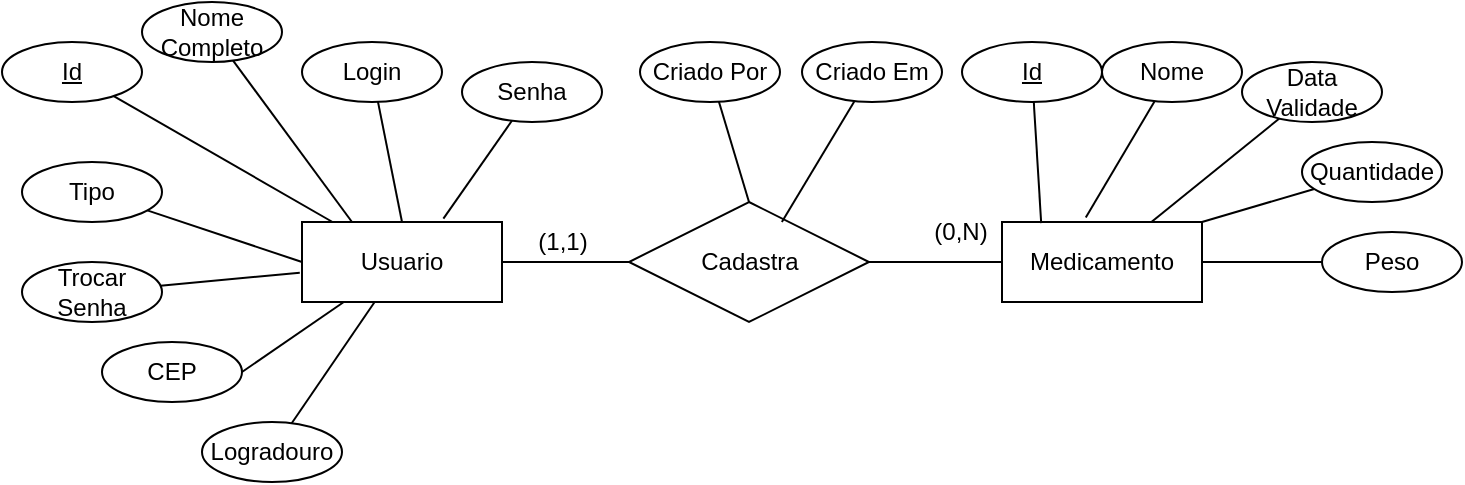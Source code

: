 <mxfile version="13.0.1" type="device"><diagram id="VOo3fB1TNIL0HG4NoyHm" name="Page-1"><mxGraphModel dx="1086" dy="806" grid="1" gridSize="10" guides="1" tooltips="1" connect="1" arrows="1" fold="1" page="1" pageScale="1" pageWidth="827" pageHeight="1169" math="0" shadow="0"><root><mxCell id="0"/><mxCell id="1" parent="0"/><mxCell id="-p7XeH31HwNW0q2MlrLr-4" value="" style="edgeStyle=orthogonalEdgeStyle;rounded=0;orthogonalLoop=1;jettySize=auto;html=1;endArrow=none;endFill=0;entryX=0;entryY=0.5;entryDx=0;entryDy=0;" parent="1" source="-p7XeH31HwNW0q2MlrLr-1" target="-p7XeH31HwNW0q2MlrLr-5" edge="1"><mxGeometry relative="1" as="geometry"><mxPoint x="390" y="360" as="targetPoint"/></mxGeometry></mxCell><mxCell id="Gkx0x-XtUEyS3AhBDB0j-1" style="rounded=0;orthogonalLoop=1;jettySize=auto;html=1;endArrow=none;endFill=0;entryX=1;entryY=0.5;entryDx=0;entryDy=0;" edge="1" parent="1" source="-p7XeH31HwNW0q2MlrLr-1" target="Gkx0x-XtUEyS3AhBDB0j-2"><mxGeometry relative="1" as="geometry"><mxPoint x="160" y="440" as="targetPoint"/></mxGeometry></mxCell><mxCell id="Gkx0x-XtUEyS3AhBDB0j-6" style="edgeStyle=none;rounded=0;orthogonalLoop=1;jettySize=auto;html=1;endArrow=none;endFill=0;" edge="1" parent="1" source="-p7XeH31HwNW0q2MlrLr-1" target="Gkx0x-XtUEyS3AhBDB0j-5"><mxGeometry relative="1" as="geometry"/></mxCell><mxCell id="-p7XeH31HwNW0q2MlrLr-1" value="Usuario" style="whiteSpace=wrap;html=1;align=center;" parent="1" vertex="1"><mxGeometry x="210" y="340" width="100" height="40" as="geometry"/></mxCell><mxCell id="-p7XeH31HwNW0q2MlrLr-6" value="" style="edgeStyle=orthogonalEdgeStyle;rounded=0;orthogonalLoop=1;jettySize=auto;html=1;endArrow=none;endFill=0;" parent="1" source="-p7XeH31HwNW0q2MlrLr-2" target="-p7XeH31HwNW0q2MlrLr-5" edge="1"><mxGeometry relative="1" as="geometry"/></mxCell><mxCell id="-p7XeH31HwNW0q2MlrLr-2" value="Medicamento" style="whiteSpace=wrap;html=1;align=center;" parent="1" vertex="1"><mxGeometry x="560" y="340" width="100" height="40" as="geometry"/></mxCell><mxCell id="-p7XeH31HwNW0q2MlrLr-5" value="Cadastra" style="shape=rhombus;perimeter=rhombusPerimeter;whiteSpace=wrap;html=1;align=center;" parent="1" vertex="1"><mxGeometry x="373.5" y="330" width="120" height="60" as="geometry"/></mxCell><mxCell id="-p7XeH31HwNW0q2MlrLr-7" value="(0,N)" style="text;html=1;align=center;verticalAlign=middle;resizable=0;points=[];autosize=1;" parent="1" vertex="1"><mxGeometry x="519" y="335" width="40" height="20" as="geometry"/></mxCell><mxCell id="-p7XeH31HwNW0q2MlrLr-8" value="(1,1)" style="text;html=1;align=center;verticalAlign=middle;resizable=0;points=[];autosize=1;" parent="1" vertex="1"><mxGeometry x="320" y="340" width="40" height="20" as="geometry"/></mxCell><mxCell id="-p7XeH31HwNW0q2MlrLr-10" style="rounded=0;orthogonalLoop=1;jettySize=auto;html=1;endArrow=none;endFill=0;" parent="1" source="-p7XeH31HwNW0q2MlrLr-9" target="-p7XeH31HwNW0q2MlrLr-1" edge="1"><mxGeometry relative="1" as="geometry"/></mxCell><mxCell id="-p7XeH31HwNW0q2MlrLr-9" value="Id" style="ellipse;whiteSpace=wrap;html=1;fontStyle=4" parent="1" vertex="1"><mxGeometry x="60" y="250" width="70" height="30" as="geometry"/></mxCell><mxCell id="-p7XeH31HwNW0q2MlrLr-12" style="edgeStyle=none;rounded=0;orthogonalLoop=1;jettySize=auto;html=1;entryX=0.25;entryY=0;entryDx=0;entryDy=0;endArrow=none;endFill=0;" parent="1" source="-p7XeH31HwNW0q2MlrLr-11" target="-p7XeH31HwNW0q2MlrLr-1" edge="1"><mxGeometry relative="1" as="geometry"/></mxCell><mxCell id="-p7XeH31HwNW0q2MlrLr-11" value="Nome Completo" style="ellipse;whiteSpace=wrap;html=1;" parent="1" vertex="1"><mxGeometry x="130" y="230" width="70" height="30" as="geometry"/></mxCell><mxCell id="-p7XeH31HwNW0q2MlrLr-14" style="edgeStyle=none;rounded=0;orthogonalLoop=1;jettySize=auto;html=1;entryX=0.5;entryY=0;entryDx=0;entryDy=0;endArrow=none;endFill=0;" parent="1" source="-p7XeH31HwNW0q2MlrLr-13" target="-p7XeH31HwNW0q2MlrLr-1" edge="1"><mxGeometry relative="1" as="geometry"/></mxCell><mxCell id="-p7XeH31HwNW0q2MlrLr-13" value="Login" style="ellipse;whiteSpace=wrap;html=1;" parent="1" vertex="1"><mxGeometry x="210" y="250" width="70" height="30" as="geometry"/></mxCell><mxCell id="-p7XeH31HwNW0q2MlrLr-16" style="edgeStyle=none;rounded=0;orthogonalLoop=1;jettySize=auto;html=1;entryX=0.707;entryY=-0.043;entryDx=0;entryDy=0;entryPerimeter=0;endArrow=none;endFill=0;" parent="1" source="-p7XeH31HwNW0q2MlrLr-15" target="-p7XeH31HwNW0q2MlrLr-1" edge="1"><mxGeometry relative="1" as="geometry"/></mxCell><mxCell id="-p7XeH31HwNW0q2MlrLr-15" value="Senha" style="ellipse;whiteSpace=wrap;html=1;" parent="1" vertex="1"><mxGeometry x="290" y="260" width="70" height="30" as="geometry"/></mxCell><mxCell id="-p7XeH31HwNW0q2MlrLr-18" style="edgeStyle=none;rounded=0;orthogonalLoop=1;jettySize=auto;html=1;entryX=0.196;entryY=0.014;entryDx=0;entryDy=0;entryPerimeter=0;endArrow=none;endFill=0;" parent="1" source="-p7XeH31HwNW0q2MlrLr-17" target="-p7XeH31HwNW0q2MlrLr-2" edge="1"><mxGeometry relative="1" as="geometry"/></mxCell><mxCell id="-p7XeH31HwNW0q2MlrLr-17" value="Id" style="ellipse;whiteSpace=wrap;html=1;fontStyle=4" parent="1" vertex="1"><mxGeometry x="540" y="250" width="70" height="30" as="geometry"/></mxCell><mxCell id="-p7XeH31HwNW0q2MlrLr-20" style="edgeStyle=none;rounded=0;orthogonalLoop=1;jettySize=auto;html=1;entryX=0.419;entryY=-0.057;entryDx=0;entryDy=0;entryPerimeter=0;endArrow=none;endFill=0;" parent="1" source="-p7XeH31HwNW0q2MlrLr-19" target="-p7XeH31HwNW0q2MlrLr-2" edge="1"><mxGeometry relative="1" as="geometry"/></mxCell><mxCell id="-p7XeH31HwNW0q2MlrLr-19" value="Nome" style="ellipse;whiteSpace=wrap;html=1;fontStyle=0" parent="1" vertex="1"><mxGeometry x="610" y="250" width="70" height="30" as="geometry"/></mxCell><mxCell id="-p7XeH31HwNW0q2MlrLr-22" style="edgeStyle=none;rounded=0;orthogonalLoop=1;jettySize=auto;html=1;endArrow=none;endFill=0;" parent="1" source="-p7XeH31HwNW0q2MlrLr-21" target="-p7XeH31HwNW0q2MlrLr-2" edge="1"><mxGeometry relative="1" as="geometry"/></mxCell><mxCell id="-p7XeH31HwNW0q2MlrLr-21" value="Data Validade" style="ellipse;whiteSpace=wrap;html=1;fontStyle=0" parent="1" vertex="1"><mxGeometry x="680" y="260" width="70" height="30" as="geometry"/></mxCell><mxCell id="-p7XeH31HwNW0q2MlrLr-24" style="edgeStyle=none;rounded=0;orthogonalLoop=1;jettySize=auto;html=1;entryX=1;entryY=0;entryDx=0;entryDy=0;endArrow=none;endFill=0;" parent="1" source="-p7XeH31HwNW0q2MlrLr-23" target="-p7XeH31HwNW0q2MlrLr-2" edge="1"><mxGeometry relative="1" as="geometry"/></mxCell><mxCell id="-p7XeH31HwNW0q2MlrLr-23" value="Quantidade" style="ellipse;whiteSpace=wrap;html=1;fontStyle=0" parent="1" vertex="1"><mxGeometry x="710" y="300" width="70" height="30" as="geometry"/></mxCell><mxCell id="-p7XeH31HwNW0q2MlrLr-28" style="edgeStyle=none;rounded=0;orthogonalLoop=1;jettySize=auto;html=1;entryX=0;entryY=0.5;entryDx=0;entryDy=0;endArrow=none;endFill=0;" parent="1" source="-p7XeH31HwNW0q2MlrLr-27" target="-p7XeH31HwNW0q2MlrLr-1" edge="1"><mxGeometry relative="1" as="geometry"/></mxCell><mxCell id="-p7XeH31HwNW0q2MlrLr-27" value="Tipo" style="ellipse;whiteSpace=wrap;html=1;" parent="1" vertex="1"><mxGeometry x="70" y="310" width="70" height="30" as="geometry"/></mxCell><mxCell id="-p7XeH31HwNW0q2MlrLr-31" style="edgeStyle=none;rounded=0;orthogonalLoop=1;jettySize=auto;html=1;endArrow=none;endFill=0;" parent="1" source="-p7XeH31HwNW0q2MlrLr-30" target="-p7XeH31HwNW0q2MlrLr-2" edge="1"><mxGeometry relative="1" as="geometry"/></mxCell><mxCell id="-p7XeH31HwNW0q2MlrLr-30" value="Peso" style="ellipse;whiteSpace=wrap;html=1;fontStyle=0" parent="1" vertex="1"><mxGeometry x="720" y="345" width="70" height="30" as="geometry"/></mxCell><mxCell id="bO4xpIIKokb3t2wjaBp2-2" style="rounded=0;orthogonalLoop=1;jettySize=auto;html=1;entryX=0.5;entryY=0;entryDx=0;entryDy=0;endArrow=none;endFill=0;" parent="1" source="bO4xpIIKokb3t2wjaBp2-1" target="-p7XeH31HwNW0q2MlrLr-5" edge="1"><mxGeometry relative="1" as="geometry"/></mxCell><mxCell id="bO4xpIIKokb3t2wjaBp2-1" value="Criado Por" style="ellipse;whiteSpace=wrap;html=1;fontStyle=0" parent="1" vertex="1"><mxGeometry x="379" y="250" width="70" height="30" as="geometry"/></mxCell><mxCell id="bO4xpIIKokb3t2wjaBp2-4" style="edgeStyle=none;rounded=0;orthogonalLoop=1;jettySize=auto;html=1;entryX=0.637;entryY=0.167;entryDx=0;entryDy=0;entryPerimeter=0;endArrow=none;endFill=0;" parent="1" source="bO4xpIIKokb3t2wjaBp2-3" target="-p7XeH31HwNW0q2MlrLr-5" edge="1"><mxGeometry relative="1" as="geometry"/></mxCell><mxCell id="bO4xpIIKokb3t2wjaBp2-3" value="Criado Em" style="ellipse;whiteSpace=wrap;html=1;fontStyle=0" parent="1" vertex="1"><mxGeometry x="460" y="250" width="70" height="30" as="geometry"/></mxCell><mxCell id="hgsNwUSn9kgf-xUcmY9u-2" style="rounded=0;orthogonalLoop=1;jettySize=auto;html=1;entryX=-0.011;entryY=0.634;entryDx=0;entryDy=0;entryPerimeter=0;endArrow=none;endFill=0;" parent="1" source="hgsNwUSn9kgf-xUcmY9u-1" target="-p7XeH31HwNW0q2MlrLr-1" edge="1"><mxGeometry relative="1" as="geometry"/></mxCell><mxCell id="hgsNwUSn9kgf-xUcmY9u-1" value="Trocar Senha" style="ellipse;whiteSpace=wrap;html=1;" parent="1" vertex="1"><mxGeometry x="70" y="360" width="70" height="30" as="geometry"/></mxCell><mxCell id="Gkx0x-XtUEyS3AhBDB0j-2" value="CEP" style="ellipse;whiteSpace=wrap;html=1;" vertex="1" parent="1"><mxGeometry x="110" y="400" width="70" height="30" as="geometry"/></mxCell><mxCell id="Gkx0x-XtUEyS3AhBDB0j-5" value="Logradouro" style="ellipse;whiteSpace=wrap;html=1;" vertex="1" parent="1"><mxGeometry x="160" y="440" width="70" height="30" as="geometry"/></mxCell></root></mxGraphModel></diagram></mxfile>